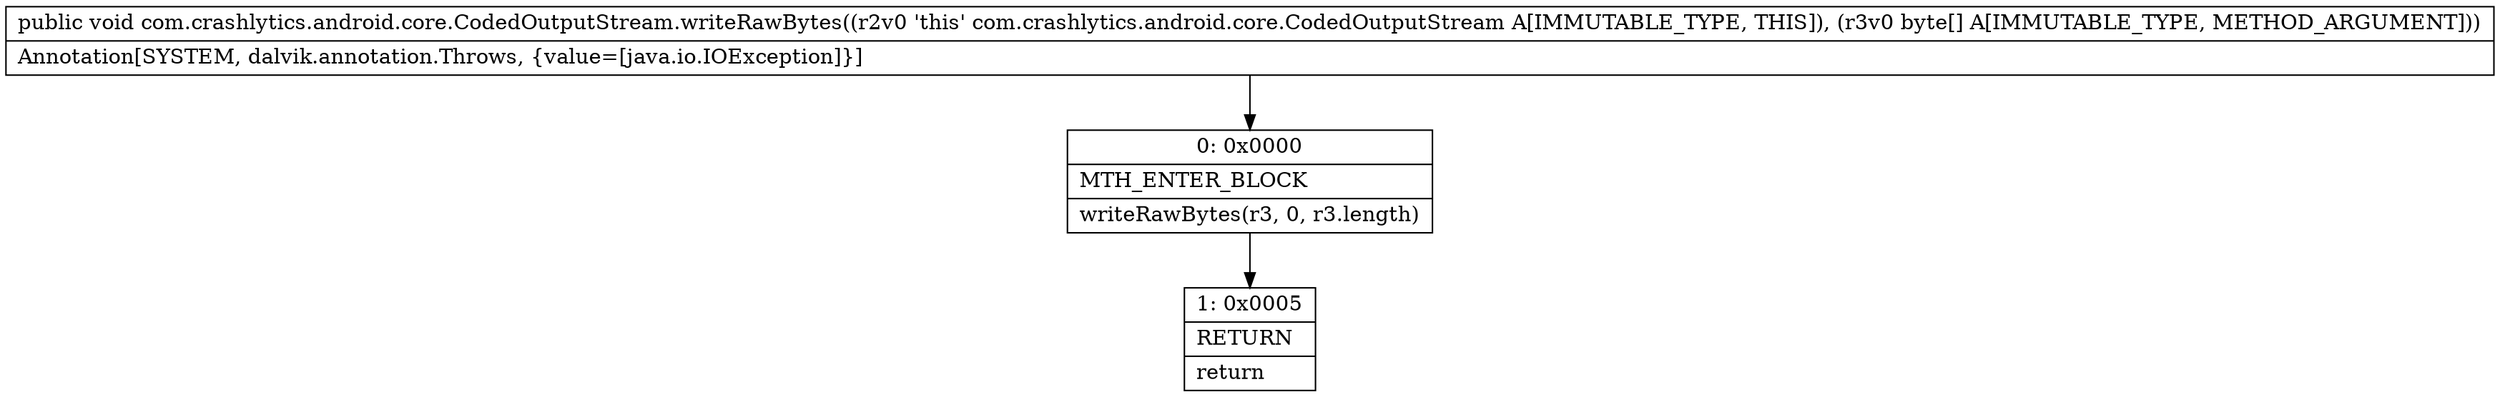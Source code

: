 digraph "CFG forcom.crashlytics.android.core.CodedOutputStream.writeRawBytes([B)V" {
Node_0 [shape=record,label="{0\:\ 0x0000|MTH_ENTER_BLOCK\l|writeRawBytes(r3, 0, r3.length)\l}"];
Node_1 [shape=record,label="{1\:\ 0x0005|RETURN\l|return\l}"];
MethodNode[shape=record,label="{public void com.crashlytics.android.core.CodedOutputStream.writeRawBytes((r2v0 'this' com.crashlytics.android.core.CodedOutputStream A[IMMUTABLE_TYPE, THIS]), (r3v0 byte[] A[IMMUTABLE_TYPE, METHOD_ARGUMENT]))  | Annotation[SYSTEM, dalvik.annotation.Throws, \{value=[java.io.IOException]\}]\l}"];
MethodNode -> Node_0;
Node_0 -> Node_1;
}

